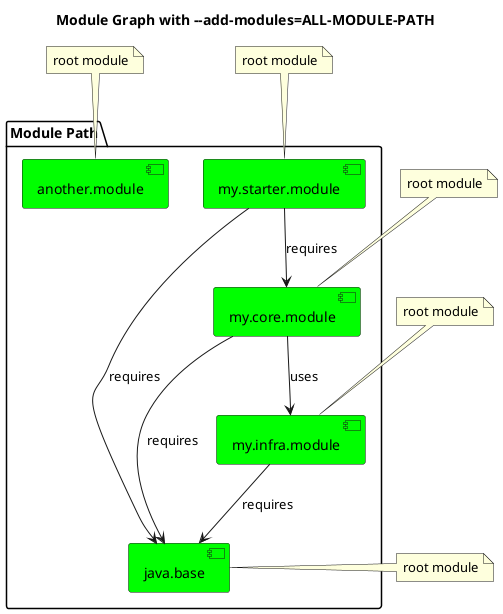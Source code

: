 @startuml
title: Module Graph with --add-modules=ALL-MODULE-PATH
package "Module Path" {

  [my.starter.module] as starter #lime
  [another.module] as unused #lime
  [my.core.module] as core #lime
  [my.infra.module] as infra #lime
  [java.base] as base #lime
  starter --> base: requires
  starter --> core: requires
  core --> base: requires
  infra --> base: requires
  core--> infra: uses
}
note top of unused: root module
note top of starter: root module
note top of core: root module
note top of infra: root module
note right of base: root module
@enduml